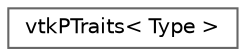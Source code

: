 digraph "Graphical Class Hierarchy"
{
 // LATEX_PDF_SIZE
  bgcolor="transparent";
  edge [fontname=Helvetica,fontsize=10,labelfontname=Helvetica,labelfontsize=10];
  node [fontname=Helvetica,fontsize=10,shape=box,height=0.2,width=0.4];
  rankdir="LR";
  Node0 [id="Node000000",label="vtkPTraits\< Type \>",height=0.2,width=0.4,color="grey40", fillcolor="white", style="filled",URL="$structFoam_1_1vtkPTraits.html",tooltip="Names for VTK primitive types."];
}
